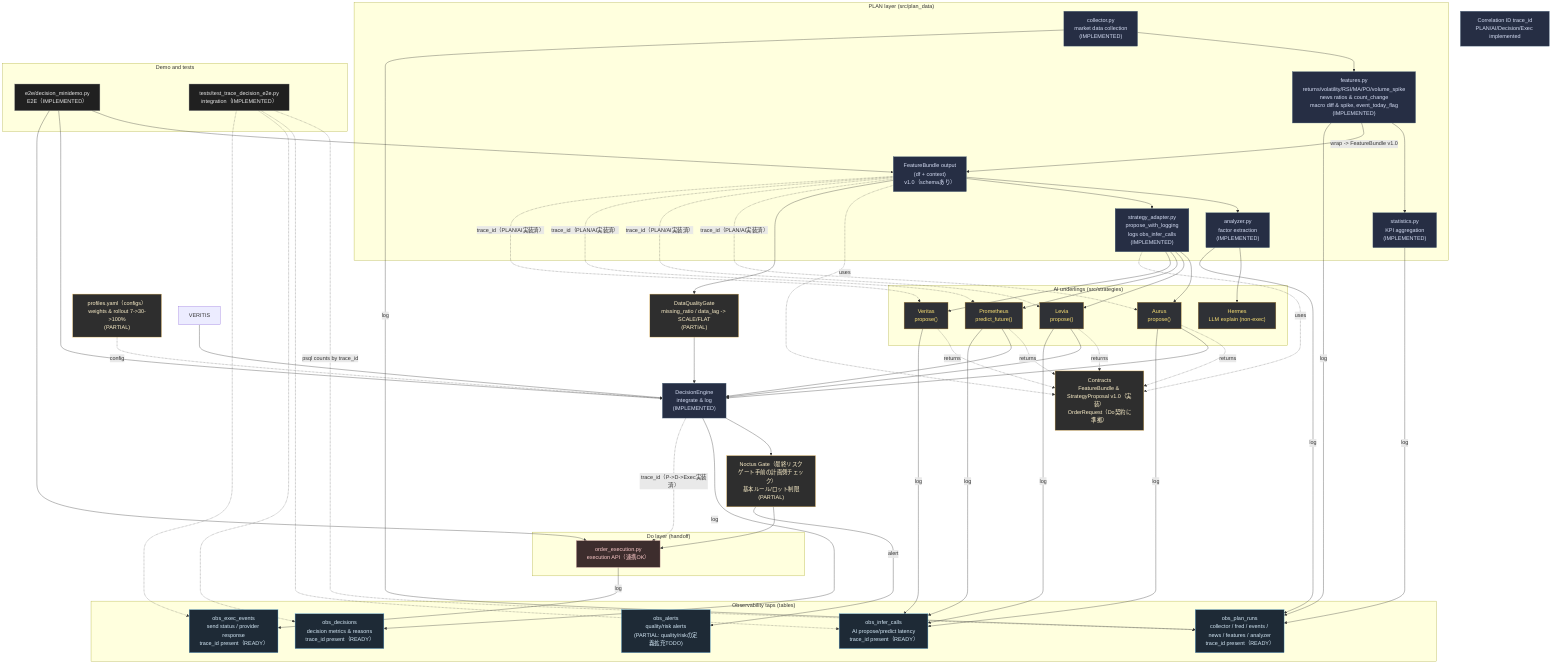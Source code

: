 flowchart TD

%% ====== styles (GitHub-safe) ======
classDef plan fill:#262e44,stroke:#47617a,color:#d8e0f7;
classDef ai fill:#2f3136,stroke:#a97e2c,color:#ffe476;
classDef do fill:#3d2d2d,stroke:#cc9999,color:#ffcccc;
classDef todo fill:#323232,stroke:#ff9f43,color:#ffd8a8;
classDef partial fill:#2e2e2e,stroke:#ffcc66,color:#fff2cc;
classDef obs fill:#1e2a36,stroke:#5dade2,color:#d6eaf8;
classDef demo fill:#202020,stroke:#8a8a8a,color:#eaeaea;

%% ====== PLAN layer ======
subgraph PLAN ["PLAN layer (src/plan_data)"]
  COLLECT["collector.py<br/>market data collection<br/>(IMPLEMENTED)"]:::plan
  FEATURES["features.py<br/>returns/volatility/RSI/MA/PO/volume_spike<br/>news ratios & count_change<br/>macro diff & spike, event_today_flag<br/>(IMPLEMENTED)"]:::plan
  FEATDF["FeatureBundle output<br/>(df + context)<br/>v1.0（schemaあり）"]:::plan
  ANALYZER["analyzer.py<br/>factor extraction<br/>(IMPLEMENTED)"]:::plan
  STATS["statistics.py<br/>KPI aggregation<br/>(IMPLEMENTED)"]:::plan
  ADAPTER["strategy_adapter.py<br/>propose_with_logging<br/>logs obs_infer_calls<br/>(IMPLEMENTED)"]:::plan
end

%% ====== AI underlings ======
subgraph AI_UNDERLINGS ["AI underlings (src/strategies)"]
  AURUS["Aurus<br/>propose()"]:::ai
  LEVIA["Levia<br/>propose()"]:::ai
  PROM["Prometheus<br/>predict_future()"]:::ai
  VERITAS["Veritas<br/>propose()"]:::ai
  HERMES["Hermes<br/>LLM explain (non-exec)"]:::ai
end

%% ====== Decision & Risk ======
DECISION["DecisionEngine<br/>integrate & log<br/>(IMPLEMENTED)"]:::plan
NOCTUSGATE["Noctus Gate（最終リスクゲート手前の計画側チェック）<br/>基本ルール/ロット制限<br/>(PARTIAL)"]:::partial
QUALITY["DataQualityGate<br/>missing_ratio / data_lag -> SCALE/FLAT<br/>(PARTIAL)"]:::partial
PROFILES["profiles.yaml（configs）<br/>weights & rollout 7->30->100%<br/>(PARTIAL)"]:::partial

%% ====== Contracts ======
CONTRACTS["Contracts<br/>FeatureBundle & StrategyProposal v1.0（実装）<br/>OrderRequest（Do契約に準拠）"]:::partial
TRACEID["Correlation ID trace_id<br/>PLAN/AI/Decision/Exec implemented"]:::plan

%% ====== Do layer (handoff) ======
subgraph DO_LAYER ["Do layer (handoff)"]
  ORDER["order_execution.py<br/>execution API（連携OK）"]:::do
end

%% ====== Demo & tests ======
subgraph DEMO ["Demo and tests"]
  DECISION_MINI["e2e/decision_minidemo.py<br/>E2E（IMPLEMENTED）"]:::demo
  TEST_E2E["tests/test_trace_decision_e2e.py<br/>integration（IMPLEMENTED）"]:::demo
end

%% ====== Observability taps ======
subgraph OBS ["Observability taps (tables)"]
  OBS_PLAN["obs_plan_runs<br/>collector / fred / events / news / features / analyzer<br/>trace_id present（READY）"]:::obs
  OBS_INFER["obs_infer_calls<br/>AI propose/predict latency<br/>trace_id present（READY）"]:::obs
  OBS_DEC["obs_decisions<br/>decision metrics & reasons<br/>trace_id present（READY）"]:::obs
  OBS_EXEC["obs_exec_events<br/>send status / provider response<br/>trace_id present（READY）"]:::obs
  OBS_ALT["obs_alerts<br/>quality/risk alerts<br/>(PARTIAL: quality/riskの定義拡充TODO)"]:::partial
end

%% ====== PLAN flow ======
COLLECT --> FEATURES --> STATS
FEATURES -- "wrap -> FeatureBundle v1.0" --> FEATDF
FEATDF --> ANALYZER
ANALYZER --> HERMES
FEATDF --> ADAPTER
ADAPTER --> AURUS
ADAPTER --> LEVIA
ADAPTER --> PROM
ADAPTER --> VERITAS

%% ====== Contracts wiring ======
FEATDF -. "uses" .-> CONTRACTS
ADAPTER -. "uses" .-> CONTRACTS
AURUS -. "returns" .-> CONTRACTS
LEVIA -. "returns" .-> CONTRACTS
PROM  -. "returns" .-> CONTRACTS
VERITAS -. "returns" .-> CONTRACTS

%% ====== Decision integration path ======
FEATDF --> QUALITY
QUALITY --> DECISION
AURUS --> DECISION
LEVIA --> DECISION
PROM  --> DECISION
VERITIS --> DECISION
PROFILES -. "config" .-> DECISION
DECISION --> NOCTUSGATE
NOCTUSGATE --> ORDER

%% ====== Demo edges ======
DECISION_MINI --> FEATDF
DECISION_MINI --> DECISION
DECISION_MINI --> ORDER
TEST_E2E -. "psql counts by trace_id" .-> OBS_PLAN
TEST_E2E -.-> OBS_INFER
TEST_E2E -.-> OBS_DEC
TEST_E2E -.-> OBS_EXEC

%% ====== Observability wiring ======
COLLECT  -->|log| OBS_PLAN
FEATURES -->|log| OBS_PLAN
STATS    -->|log| OBS_PLAN
ANALYZER -->|log| OBS_PLAN
AURUS    -->|log| OBS_INFER
LEVIA    -->|log| OBS_INFER
PROM     -->|log| OBS_INFER
VERITAS  -->|log| OBS_INFER
DECISION -->|log| OBS_DEC
ORDER    -->|log| OBS_EXEC
NOCTUSGATE -->|alert| OBS_ALT

%% ====== trace_id notes ======
FEATDF -. "trace_id（PLAN/AI実装済）" .-> AURUS
FEATDF -. "trace_id（PLAN/AI実装済）" .-> LEVIA
FEATDF -. "trace_id（PLAN/AI実装済）" .-> PROM
FEATDF -. "trace_id（PLAN/AI実装済）" .-> VERITAS
DECISION -. "trace_id（P->D->Exec実装済）" .-> ORDER

%% ====== class bindings ======
class COLLECT,FEATURES,FEATDF,ANALYZER,STATS,ADAPTER plan;
class AURUS,LEVIA,PROM,VERITAS,HERMES ai;
class ORDER do;
class DECISION plan;
class NOCTUSGATE,QUALITY,PROFILES,CONTRACTS partial;
class TRACEID plan;
class OBS_PLAN,OBS_INFER,OBS_DEC,OBS_EXEC,OBS_ALT obs;
class DECISION_MINI,TEST_E2E demo;

%% --- Contracts references (docs only) ---
%% FeatureBundle: docs/architecture/contracts/FeatureBundle.md
%% StrategyProposal: docs/architecture/contracts/StrategyProposal.md
%% DecisionRecord: docs/architecture/contracts/DecisionRecord.md
%% OrderRequest: docs/architecture/contracts/OrderRequest.md
%% NOTE: 本図での OrderRequest は v1.1（idempotency_key 追加）を前提